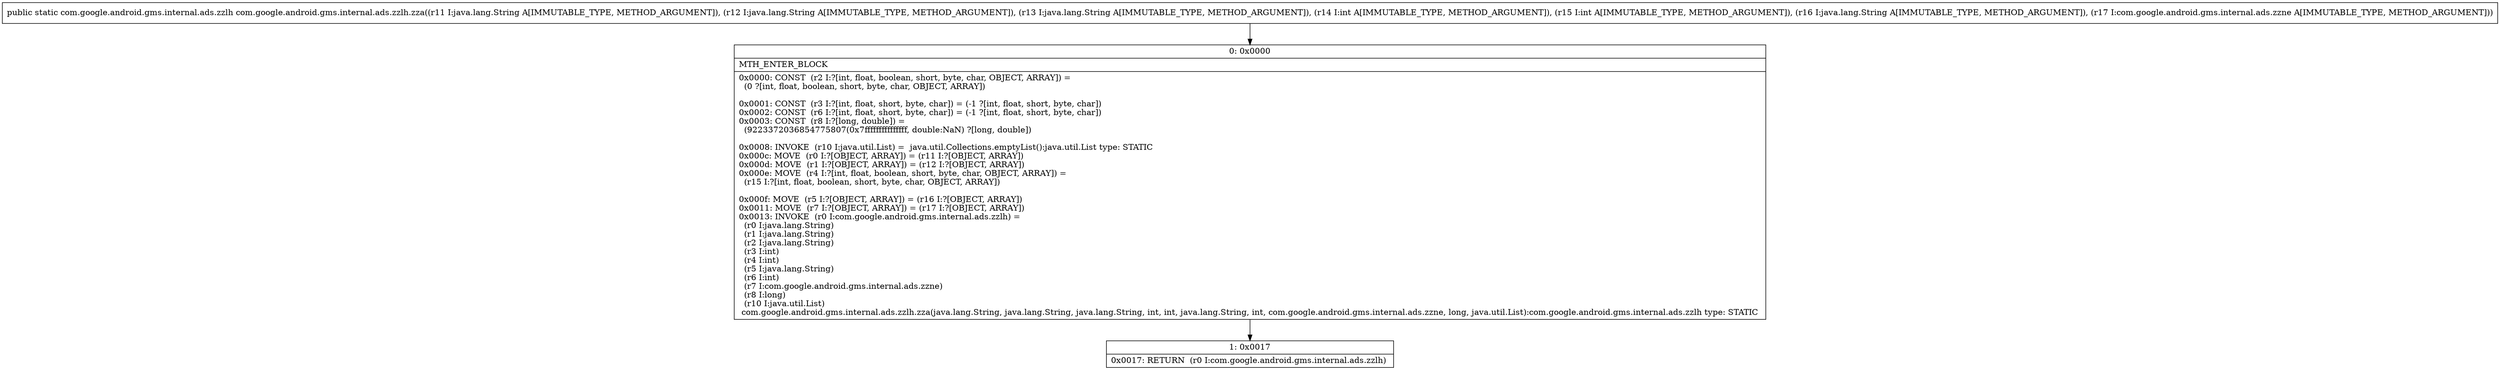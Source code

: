digraph "CFG forcom.google.android.gms.internal.ads.zzlh.zza(Ljava\/lang\/String;Ljava\/lang\/String;Ljava\/lang\/String;IILjava\/lang\/String;Lcom\/google\/android\/gms\/internal\/ads\/zzne;)Lcom\/google\/android\/gms\/internal\/ads\/zzlh;" {
Node_0 [shape=record,label="{0\:\ 0x0000|MTH_ENTER_BLOCK\l|0x0000: CONST  (r2 I:?[int, float, boolean, short, byte, char, OBJECT, ARRAY]) = \l  (0 ?[int, float, boolean, short, byte, char, OBJECT, ARRAY])\l \l0x0001: CONST  (r3 I:?[int, float, short, byte, char]) = (\-1 ?[int, float, short, byte, char]) \l0x0002: CONST  (r6 I:?[int, float, short, byte, char]) = (\-1 ?[int, float, short, byte, char]) \l0x0003: CONST  (r8 I:?[long, double]) = \l  (9223372036854775807(0x7fffffffffffffff, double:NaN) ?[long, double])\l \l0x0008: INVOKE  (r10 I:java.util.List) =  java.util.Collections.emptyList():java.util.List type: STATIC \l0x000c: MOVE  (r0 I:?[OBJECT, ARRAY]) = (r11 I:?[OBJECT, ARRAY]) \l0x000d: MOVE  (r1 I:?[OBJECT, ARRAY]) = (r12 I:?[OBJECT, ARRAY]) \l0x000e: MOVE  (r4 I:?[int, float, boolean, short, byte, char, OBJECT, ARRAY]) = \l  (r15 I:?[int, float, boolean, short, byte, char, OBJECT, ARRAY])\l \l0x000f: MOVE  (r5 I:?[OBJECT, ARRAY]) = (r16 I:?[OBJECT, ARRAY]) \l0x0011: MOVE  (r7 I:?[OBJECT, ARRAY]) = (r17 I:?[OBJECT, ARRAY]) \l0x0013: INVOKE  (r0 I:com.google.android.gms.internal.ads.zzlh) = \l  (r0 I:java.lang.String)\l  (r1 I:java.lang.String)\l  (r2 I:java.lang.String)\l  (r3 I:int)\l  (r4 I:int)\l  (r5 I:java.lang.String)\l  (r6 I:int)\l  (r7 I:com.google.android.gms.internal.ads.zzne)\l  (r8 I:long)\l  (r10 I:java.util.List)\l com.google.android.gms.internal.ads.zzlh.zza(java.lang.String, java.lang.String, java.lang.String, int, int, java.lang.String, int, com.google.android.gms.internal.ads.zzne, long, java.util.List):com.google.android.gms.internal.ads.zzlh type: STATIC \l}"];
Node_1 [shape=record,label="{1\:\ 0x0017|0x0017: RETURN  (r0 I:com.google.android.gms.internal.ads.zzlh) \l}"];
MethodNode[shape=record,label="{public static com.google.android.gms.internal.ads.zzlh com.google.android.gms.internal.ads.zzlh.zza((r11 I:java.lang.String A[IMMUTABLE_TYPE, METHOD_ARGUMENT]), (r12 I:java.lang.String A[IMMUTABLE_TYPE, METHOD_ARGUMENT]), (r13 I:java.lang.String A[IMMUTABLE_TYPE, METHOD_ARGUMENT]), (r14 I:int A[IMMUTABLE_TYPE, METHOD_ARGUMENT]), (r15 I:int A[IMMUTABLE_TYPE, METHOD_ARGUMENT]), (r16 I:java.lang.String A[IMMUTABLE_TYPE, METHOD_ARGUMENT]), (r17 I:com.google.android.gms.internal.ads.zzne A[IMMUTABLE_TYPE, METHOD_ARGUMENT])) }"];
MethodNode -> Node_0;
Node_0 -> Node_1;
}

